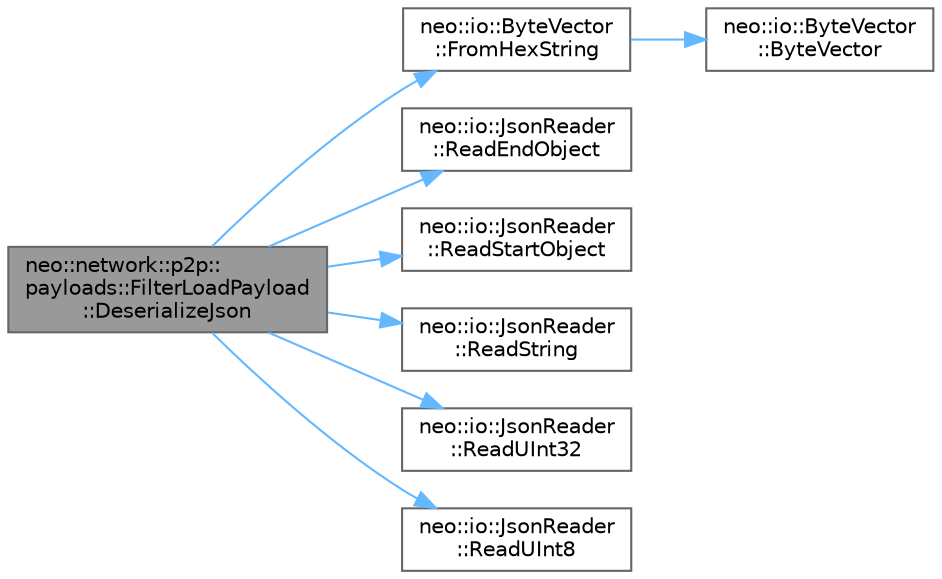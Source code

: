 digraph "neo::network::p2p::payloads::FilterLoadPayload::DeserializeJson"
{
 // LATEX_PDF_SIZE
  bgcolor="transparent";
  edge [fontname=Helvetica,fontsize=10,labelfontname=Helvetica,labelfontsize=10];
  node [fontname=Helvetica,fontsize=10,shape=box,height=0.2,width=0.4];
  rankdir="LR";
  Node1 [id="Node000001",label="neo::network::p2p::\lpayloads::FilterLoadPayload\l::DeserializeJson",height=0.2,width=0.4,color="gray40", fillcolor="grey60", style="filled", fontcolor="black",tooltip="Deserializes the FilterLoadPayload from a JSON reader."];
  Node1 -> Node2 [id="edge1_Node000001_Node000002",color="steelblue1",style="solid",tooltip=" "];
  Node2 [id="Node000002",label="neo::io::ByteVector\l::FromHexString",height=0.2,width=0.4,color="grey40", fillcolor="white", style="filled",URL="$classneo_1_1io_1_1_byte_vector.html#ae7660f8c804cb962e08a0f8cf0c71377",tooltip="Creates a ByteVector from a hex string."];
  Node2 -> Node3 [id="edge2_Node000002_Node000003",color="steelblue1",style="solid",tooltip=" "];
  Node3 [id="Node000003",label="neo::io::ByteVector\l::ByteVector",height=0.2,width=0.4,color="grey40", fillcolor="white", style="filled",URL="$classneo_1_1io_1_1_byte_vector.html#a8428939dbf8d0f3bf4047d1e2ee4e7a2",tooltip="Constructs an empty ByteVector."];
  Node1 -> Node4 [id="edge3_Node000001_Node000004",color="steelblue1",style="solid",tooltip=" "];
  Node4 [id="Node000004",label="neo::io::JsonReader\l::ReadEndObject",height=0.2,width=0.4,color="grey40", fillcolor="white", style="filled",URL="$classneo_1_1io_1_1_json_reader.html#aac2ae2b1e638dc8dcbc59026746371d7",tooltip="Reads the end of an object from the JSON."];
  Node1 -> Node5 [id="edge4_Node000001_Node000005",color="steelblue1",style="solid",tooltip=" "];
  Node5 [id="Node000005",label="neo::io::JsonReader\l::ReadStartObject",height=0.2,width=0.4,color="grey40", fillcolor="white", style="filled",URL="$classneo_1_1io_1_1_json_reader.html#a298f852ae1eb1f9921fd7cb9653add7f",tooltip="Reads the start of an object from the JSON."];
  Node1 -> Node6 [id="edge5_Node000001_Node000006",color="steelblue1",style="solid",tooltip=" "];
  Node6 [id="Node000006",label="neo::io::JsonReader\l::ReadString",height=0.2,width=0.4,color="grey40", fillcolor="white", style="filled",URL="$classneo_1_1io_1_1_json_reader.html#abee15c3ce4f6e37ff476a804bd037372",tooltip="Reads a string from the JSON."];
  Node1 -> Node7 [id="edge6_Node000001_Node000007",color="steelblue1",style="solid",tooltip=" "];
  Node7 [id="Node000007",label="neo::io::JsonReader\l::ReadUInt32",height=0.2,width=0.4,color="grey40", fillcolor="white", style="filled",URL="$classneo_1_1io_1_1_json_reader.html#a84942f70d9e3196fb447a71d1c51a200",tooltip="Reads a 32-bit unsigned integer from the JSON."];
  Node1 -> Node8 [id="edge7_Node000001_Node000008",color="steelblue1",style="solid",tooltip=" "];
  Node8 [id="Node000008",label="neo::io::JsonReader\l::ReadUInt8",height=0.2,width=0.4,color="grey40", fillcolor="white", style="filled",URL="$classneo_1_1io_1_1_json_reader.html#a9d3b1ba50bf4022c8c8b5e11077c92c4",tooltip="Reads an 8-bit unsigned integer from the JSON."];
}
